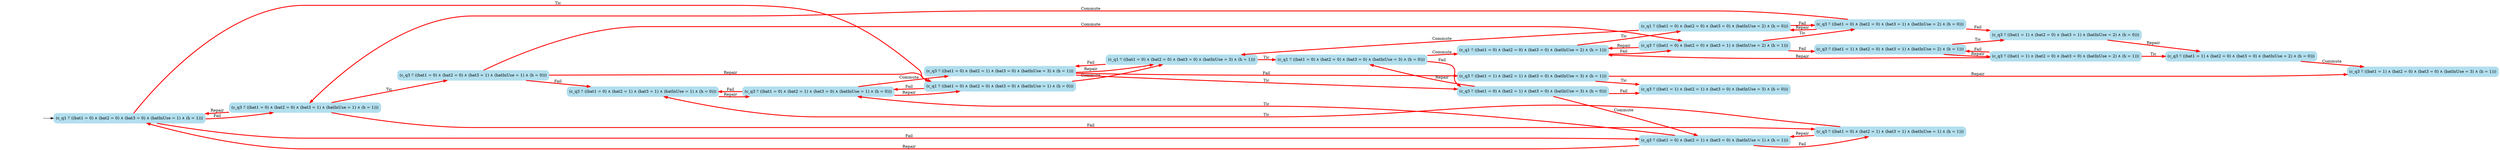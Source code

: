 digraph G {

	rankdir = LR;

	start_c_q1_33[style=invisible];

	node[shape=box, style="rounded, filled", color=lightblue2];

	c_q3_91[label="(c_q3 ≝ ((bat1 = 0) ∧ (bat2 = 0) ∧ (bat3 = 1) ∧ (batInUse = 2) ∧ (h = 0)))"];
	c_q3_26[label="(c_q3 ≝ ((bat1 = 0) ∧ (bat2 = 0) ∧ (bat3 = 1) ∧ (batInUse = 1) ∧ (h = 0)))"];
	c_q3_88[label="(c_q3 ≝ ((bat1 = 1) ∧ (bat2 = 1) ∧ (bat3 = 0) ∧ (batInUse = 3) ∧ (h = 1)))"];
	c_q3_67[label="(c_q3 ≝ ((bat1 = 0) ∧ (bat2 = 0) ∧ (bat3 = 1) ∧ (batInUse = 1) ∧ (h = 1)))"];
	c_q3_87[label="(c_q3 ≝ ((bat1 = 1) ∧ (bat2 = 1) ∧ (bat3 = 0) ∧ (batInUse = 3) ∧ (h = 0)))"];
	c_q1_63[label="(c_q1 ≝ ((bat1 = 0) ∧ (bat2 = 0) ∧ (bat3 = 0) ∧ (batInUse = 3) ∧ (h = 1)))"];
	c_q3_48[label="(c_q3 ≝ ((bat1 = 0) ∧ (bat2 = 1) ∧ (bat3 = 1) ∧ (batInUse = 1) ∧ (h = 1)))"];
	c_q3_93[label="(c_q3 ≝ ((bat1 = 1) ∧ (bat2 = 0) ∧ (bat3 = 0) ∧ (batInUse = 2) ∧ (h = 0)))"];
	c_q3_96[label="(c_q3 ≝ ((bat1 = 1) ∧ (bat2 = 0) ∧ (bat3 = 0) ∧ (batInUse = 2) ∧ (h = 1)))"];
	c_q3_47[label="(c_q3 ≝ ((bat1 = 0) ∧ (bat2 = 1) ∧ (bat3 = 1) ∧ (batInUse = 1) ∧ (h = 0)))"];
	c_q3_89[label="(c_q3 ≝ ((bat1 = 1) ∧ (bat2 = 0) ∧ (bat3 = 0) ∧ (batInUse = 3) ∧ (h = 1)))"];
	c_q3_77[label="(c_q3 ≝ ((bat1 = 1) ∧ (bat2 = 0) ∧ (bat3 = 1) ∧ (batInUse = 2) ∧ (h = 0)))"];
	c_q3_44[label="(c_q3 ≝ ((bat1 = 0) ∧ (bat2 = 1) ∧ (bat3 = 0) ∧ (batInUse = 1) ∧ (h = 0)))"];
	c_q3_81[label="(c_q3 ≝ ((bat1 = 0) ∧ (bat2 = 1) ∧ (bat3 = 0) ∧ (batInUse = 1) ∧ (h = 1)))"];
	c_q1_83[label="(c_q1 ≝ ((bat1 = 0) ∧ (bat2 = 0) ∧ (bat3 = 0) ∧ (batInUse = 3) ∧ (h = 0)))"];
	c_q3_97[label="(c_q3 ≝ ((bat1 = 1) ∧ (bat2 = 0) ∧ (bat3 = 1) ∧ (batInUse = 2) ∧ (h = 1)))"];
	c_q1_90[label="(c_q1 ≝ ((bat1 = 0) ∧ (bat2 = 0) ∧ (bat3 = 0) ∧ (batInUse = 2) ∧ (h = 0)))"];
	c_q1_43[label="(c_q1 ≝ ((bat1 = 0) ∧ (bat2 = 0) ∧ (bat3 = 0) ∧ (batInUse = 1) ∧ (h = 0)))"];
	c_q3_64[label="(c_q3 ≝ ((bat1 = 0) ∧ (bat2 = 1) ∧ (bat3 = 0) ∧ (batInUse = 3) ∧ (h = 1)))"];
	c_q3_84[label="(c_q3 ≝ ((bat1 = 0) ∧ (bat2 = 1) ∧ (bat3 = 0) ∧ (batInUse = 3) ∧ (h = 0)))"];
	c_q1_95[label="(c_q1 ≝ ((bat1 = 0) ∧ (bat2 = 0) ∧ (bat3 = 0) ∧ (batInUse = 2) ∧ (h = 1)))"];
	c_q3_75[label="(c_q3 ≝ ((bat1 = 0) ∧ (bat2 = 0) ∧ (bat3 = 1) ∧ (batInUse = 2) ∧ (h = 1)))"];
	c_q1_33[label="(c_q1 ≝ ((bat1 = 0) ∧ (bat2 = 0) ∧ (bat3 = 0) ∧ (batInUse = 1) ∧ (h = 1)))"];

	start_c_q1_33 -> c_q1_33;
	c_q1_90 -> c_q1_63[label="Commute", penwidth=3, color=red];
	c_q1_33 -> c_q1_43[label="Tic", penwidth=3, color=red];
	c_q1_33 -> c_q3_67[label="Fail", penwidth=3, color=red];
	c_q3_93 -> c_q3_89[label="Commute", penwidth=3, color=red];
	c_q3_67 -> c_q3_26[label="Tic", penwidth=3, color=red];
	c_q3_77 -> c_q3_93[label="Repair", penwidth=3, color=red];
	c_q3_26 -> c_q3_47[label="Fail", penwidth=3, color=red];
	c_q3_26 -> c_q1_43[label="Repair", penwidth=3, color=red];
	c_q1_33 -> c_q3_81[label="Fail", penwidth=3, color=red];
	c_q1_43 -> c_q1_63[label="Commute", penwidth=3, color=red];
	c_q1_43 -> c_q3_44[label="Fail", penwidth=3, color=red];
	c_q3_67 -> c_q1_33[label="Repair", penwidth=3, color=red];
	c_q3_67 -> c_q3_48[label="Fail", penwidth=3, color=red];
	c_q3_26 -> c_q3_75[label="Commute", penwidth=3, color=red];
	c_q3_47 -> c_q3_44[label="Repair", penwidth=3, color=red];
	c_q3_81 -> c_q3_44[label="Tic", penwidth=3, color=red];
	c_q3_81 -> c_q1_33[label="Repair", penwidth=3, color=red];
	c_q3_81 -> c_q3_48[label="Fail", penwidth=3, color=red];
	c_q1_63 -> c_q1_83[label="Tic", penwidth=3, color=red];
	c_q1_63 -> c_q3_64[label="Fail", penwidth=3, color=red];
	c_q3_44 -> c_q3_64[label="Commute", penwidth=3, color=red];
	c_q3_44 -> c_q1_43[label="Repair", penwidth=3, color=red];
	c_q3_44 -> c_q3_47[label="Fail", penwidth=3, color=red];
	c_q3_48 -> c_q3_47[label="Tic", penwidth=3, color=red];
	c_q3_48 -> c_q3_81[label="Repair", penwidth=3, color=red];
	c_q3_75 -> c_q3_91[label="Tic", penwidth=3, color=red];
	c_q3_75 -> c_q1_95[label="Repair", penwidth=3, color=red];
	c_q3_75 -> c_q3_97[label="Fail", penwidth=3, color=red];
	c_q1_83 -> c_q1_95[label="Commute", penwidth=3, color=red];
	c_q1_83 -> c_q3_84[label="Fail", penwidth=3, color=red];
	c_q3_64 -> c_q3_84[label="Tic", penwidth=3, color=red];
	c_q3_64 -> c_q1_63[label="Repair", penwidth=3, color=red];
	c_q3_64 -> c_q3_88[label="Fail", penwidth=3, color=red];
	c_q3_91 -> c_q3_67[label="Commute", penwidth=3, color=red];
	c_q3_91 -> c_q1_90[label="Repair", penwidth=3, color=red];
	c_q3_91 -> c_q3_77[label="Fail", penwidth=3, color=red];
	c_q1_95 -> c_q1_90[label="Tic", penwidth=3, color=red];
	c_q1_95 -> c_q3_75[label="Fail", penwidth=3, color=red];
	c_q3_97 -> c_q3_77[label="Tic", penwidth=3, color=red];
	c_q3_97 -> c_q3_96[label="Repair", penwidth=3, color=red];
	c_q3_84 -> c_q3_81[label="Commute", penwidth=3, color=red];
	c_q3_84 -> c_q1_83[label="Repair", penwidth=3, color=red];
	c_q3_84 -> c_q3_87[label="Fail", penwidth=3, color=red];
	c_q3_88 -> c_q3_87[label="Tic", penwidth=3, color=red];
	c_q3_88 -> c_q3_89[label="Repair", penwidth=3, color=red];
	c_q1_90 -> c_q3_91[label="Fail", penwidth=3, color=red];
	c_q3_96 -> c_q3_93[label="Tic", penwidth=3, color=red];
	c_q3_96 -> c_q1_95[label="Repair", penwidth=3, color=red];
	c_q3_96 -> c_q3_97[label="Fail", penwidth=3, color=red];

}